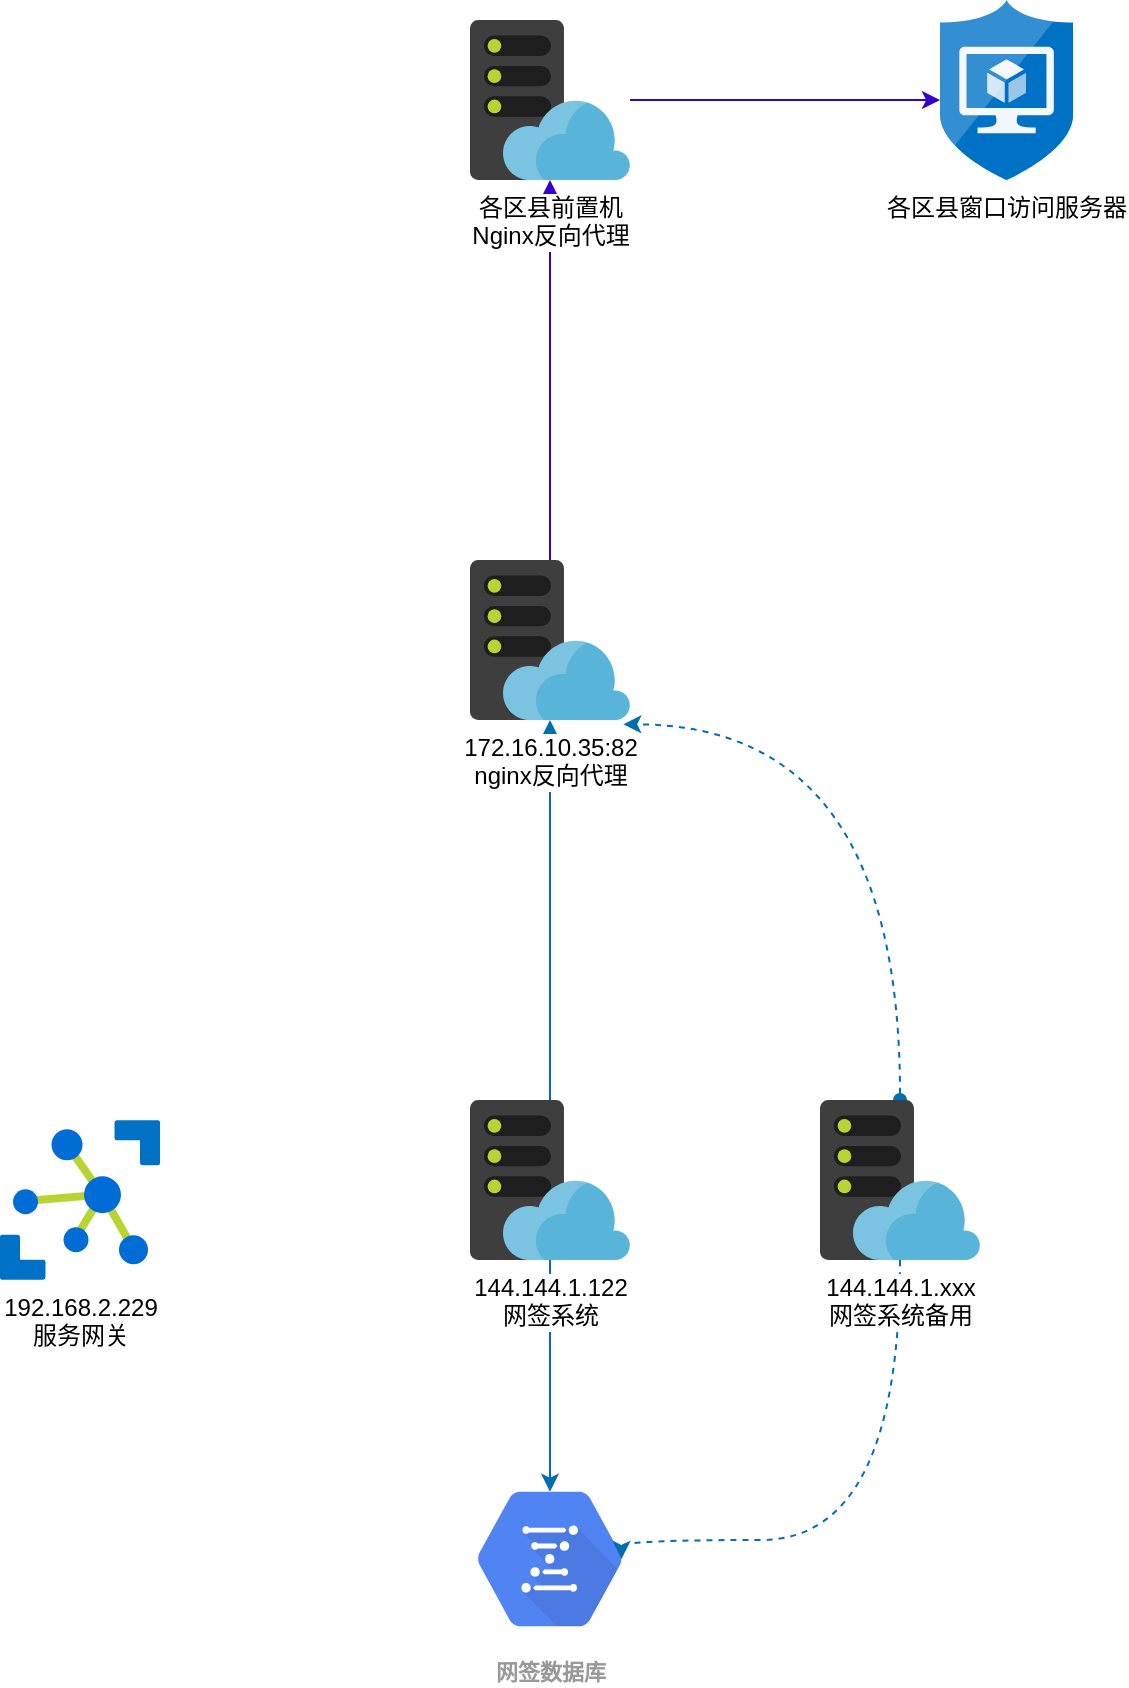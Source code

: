 <mxfile version="13.10.2" type="github"><diagram id="05qq1B28lojFbr-fVgUM" name="第 1 页"><mxGraphModel dx="1673" dy="934" grid="1" gridSize="10" guides="1" tooltips="1" connect="1" arrows="1" fold="1" page="1" pageScale="1" pageWidth="827" pageHeight="1169" math="0" shadow="0"><root><mxCell id="0"/><mxCell id="1" parent="0"/><mxCell id="RLMUgKQRsYNouXYBRCci-17" value="网签数据库" style="html=1;fillColor=#5184F3;strokeColor=none;verticalAlign=top;labelPosition=center;verticalLabelPosition=bottom;align=center;spacingTop=-6;fontSize=11;fontStyle=1;fontColor=#999999;shape=mxgraph.gcp2.hexIcon;prIcon=genomics" vertex="1" parent="1"><mxGeometry x="370" y="750" width="110" height="99" as="geometry"/></mxCell><mxCell id="RLMUgKQRsYNouXYBRCci-21" style="edgeStyle=orthogonalEdgeStyle;rounded=0;orthogonalLoop=1;jettySize=auto;html=1;entryX=0.5;entryY=0.16;entryDx=0;entryDy=0;entryPerimeter=0;fillColor=#1ba1e2;strokeColor=#006EAF;" edge="1" parent="1" source="RLMUgKQRsYNouXYBRCci-20" target="RLMUgKQRsYNouXYBRCci-17"><mxGeometry relative="1" as="geometry"/></mxCell><mxCell id="RLMUgKQRsYNouXYBRCci-23" value="" style="rounded=0;orthogonalLoop=1;jettySize=auto;html=1;fillColor=#1ba1e2;strokeColor=#006EAF;" edge="1" parent="1" source="RLMUgKQRsYNouXYBRCci-20" target="RLMUgKQRsYNouXYBRCci-22"><mxGeometry relative="1" as="geometry"/></mxCell><mxCell id="RLMUgKQRsYNouXYBRCci-20" value="144.144.1.122&lt;br style=&quot;box-sizing: border-box ; margin: 0px ; padding: 0px&quot;&gt;网签系统" style="aspect=fixed;html=1;points=[];align=center;image;fontSize=12;image=img/lib/mscae/WebHosting.svg;" vertex="1" parent="1"><mxGeometry x="385" y="570" width="80" height="80" as="geometry"/></mxCell><mxCell id="RLMUgKQRsYNouXYBRCci-25" value="" style="edgeStyle=orthogonalEdgeStyle;rounded=0;orthogonalLoop=1;jettySize=auto;html=1;fillColor=#6a00ff;strokeColor=#3700CC;" edge="1" parent="1" source="RLMUgKQRsYNouXYBRCci-22" target="RLMUgKQRsYNouXYBRCci-24"><mxGeometry relative="1" as="geometry"/></mxCell><mxCell id="RLMUgKQRsYNouXYBRCci-37" style="edgeStyle=orthogonalEdgeStyle;orthogonalLoop=1;jettySize=auto;html=1;startArrow=oval;startFill=1;curved=1;strokeColor=none;" edge="1" parent="1" source="RLMUgKQRsYNouXYBRCci-22" target="RLMUgKQRsYNouXYBRCci-30"><mxGeometry relative="1" as="geometry"/></mxCell><mxCell id="RLMUgKQRsYNouXYBRCci-22" value="172.16.10.35:82&lt;br style=&quot;box-sizing: border-box ; margin: 0px ; padding: 0px&quot;&gt;nginx反向代理" style="aspect=fixed;html=1;points=[];align=center;image;fontSize=12;image=img/lib/mscae/WebHosting.svg;" vertex="1" parent="1"><mxGeometry x="385" y="300" width="80" height="80" as="geometry"/></mxCell><mxCell id="RLMUgKQRsYNouXYBRCci-29" style="edgeStyle=orthogonalEdgeStyle;rounded=0;orthogonalLoop=1;jettySize=auto;html=1;entryX=0;entryY=0.556;entryDx=0;entryDy=0;entryPerimeter=0;fillColor=#6a00ff;strokeColor=#3700CC;" edge="1" parent="1" source="RLMUgKQRsYNouXYBRCci-24" target="RLMUgKQRsYNouXYBRCci-28"><mxGeometry relative="1" as="geometry"/></mxCell><mxCell id="RLMUgKQRsYNouXYBRCci-24" value="各区县前置机&lt;br&gt;Nginx反向代理" style="aspect=fixed;html=1;points=[];align=center;image;fontSize=12;image=img/lib/mscae/WebHosting.svg;" vertex="1" parent="1"><mxGeometry x="385" y="30" width="80" height="80" as="geometry"/></mxCell><mxCell id="RLMUgKQRsYNouXYBRCci-28" value="各区县窗口访问服务器" style="aspect=fixed;html=1;points=[];align=center;image;fontSize=12;image=img/lib/mscae/Application_Security_Groups.svg;" vertex="1" parent="1"><mxGeometry x="620" y="20" width="66.6" height="90" as="geometry"/></mxCell><mxCell id="RLMUgKQRsYNouXYBRCci-35" style="edgeStyle=orthogonalEdgeStyle;rounded=0;orthogonalLoop=1;jettySize=auto;html=1;entryX=0.825;entryY=0.5;entryDx=0;entryDy=0;entryPerimeter=0;curved=1;fillColor=#1ba1e2;strokeColor=#006EAF;dashed=1;" edge="1" parent="1" source="RLMUgKQRsYNouXYBRCci-30" target="RLMUgKQRsYNouXYBRCci-17"><mxGeometry relative="1" as="geometry"><Array as="points"><mxPoint x="600" y="790"/><mxPoint x="461" y="790"/></Array></mxGeometry></mxCell><mxCell id="RLMUgKQRsYNouXYBRCci-38" style="edgeStyle=orthogonalEdgeStyle;curved=1;orthogonalLoop=1;jettySize=auto;html=1;entryX=0.958;entryY=1.027;entryDx=0;entryDy=0;entryPerimeter=0;startArrow=oval;startFill=1;dashed=1;fillColor=#1ba1e2;strokeColor=#006EAF;" edge="1" parent="1" source="RLMUgKQRsYNouXYBRCci-30" target="RLMUgKQRsYNouXYBRCci-22"><mxGeometry relative="1" as="geometry"><Array as="points"><mxPoint x="600" y="382"/></Array></mxGeometry></mxCell><mxCell id="RLMUgKQRsYNouXYBRCci-30" value="144.144.1.xxx&lt;br style=&quot;box-sizing: border-box ; margin: 0px ; padding: 0px&quot;&gt;网签系统备用" style="aspect=fixed;html=1;points=[];align=center;image;fontSize=12;image=img/lib/mscae/WebHosting.svg;" vertex="1" parent="1"><mxGeometry x="560" y="570" width="80" height="80" as="geometry"/></mxCell><mxCell id="RLMUgKQRsYNouXYBRCci-34" value="192.168.2.229&lt;br&gt;服务网关" style="aspect=fixed;html=1;points=[];align=center;image;fontSize=12;image=img/lib/mscae/Azure_IoT_Hub.svg;" vertex="1" parent="1"><mxGeometry x="150" y="580" width="80" height="80" as="geometry"/></mxCell></root></mxGraphModel></diagram></mxfile>